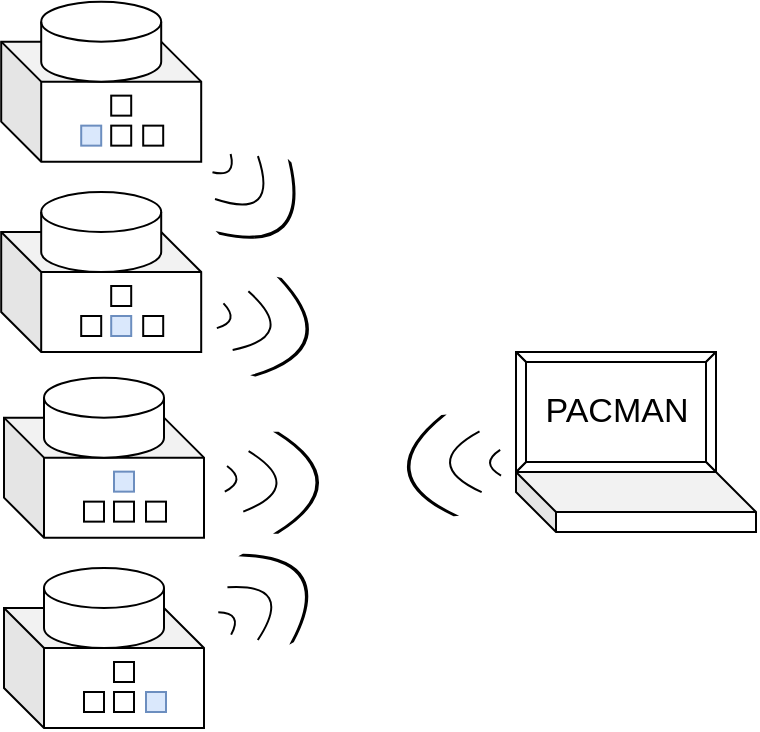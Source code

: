 <mxfile version="15.8.2" type="device"><diagram id="dCj72oh2Ok47-ttxGRRw" name="Page-1"><mxGraphModel dx="1422" dy="762" grid="1" gridSize="10" guides="1" tooltips="1" connect="1" arrows="1" fold="1" page="1" pageScale="1" pageWidth="827" pageHeight="1169" math="0" shadow="0"><root><mxCell id="0"/><mxCell id="1" parent="0"/><mxCell id="QYqxomDjt6s1uaEmVDq8-1" value="" style="shape=cube;whiteSpace=wrap;html=1;boundedLbl=1;backgroundOutline=1;darkOpacity=0.05;darkOpacity2=0.1;size=20;" vertex="1" parent="1"><mxGeometry x="150" y="360" width="100" height="60" as="geometry"/></mxCell><mxCell id="QYqxomDjt6s1uaEmVDq8-3" value="" style="shape=cylinder3;whiteSpace=wrap;html=1;boundedLbl=1;backgroundOutline=1;size=10;" vertex="1" parent="1"><mxGeometry x="170" y="340" width="60" height="40" as="geometry"/></mxCell><mxCell id="QYqxomDjt6s1uaEmVDq8-8" value="" style="rounded=0;whiteSpace=wrap;html=1;" vertex="1" parent="1"><mxGeometry x="190" y="402" width="10" height="10" as="geometry"/></mxCell><mxCell id="QYqxomDjt6s1uaEmVDq8-9" value="" style="rounded=0;whiteSpace=wrap;html=1;" vertex="1" parent="1"><mxGeometry x="205" y="402" width="10" height="10" as="geometry"/></mxCell><mxCell id="QYqxomDjt6s1uaEmVDq8-10" value="" style="rounded=0;whiteSpace=wrap;html=1;fillColor=#dae8fc;strokeColor=#6c8ebf;" vertex="1" parent="1"><mxGeometry x="221" y="402" width="10" height="10" as="geometry"/></mxCell><mxCell id="QYqxomDjt6s1uaEmVDq8-11" value="" style="rounded=0;whiteSpace=wrap;html=1;" vertex="1" parent="1"><mxGeometry x="205" y="387" width="10" height="10" as="geometry"/></mxCell><mxCell id="QYqxomDjt6s1uaEmVDq8-12" value="" style="shape=dataStorage;whiteSpace=wrap;html=1;fixedSize=1;rotation=-210;" vertex="1" parent="1"><mxGeometry x="260" y="360" width="5.29" height="12.86" as="geometry"/></mxCell><mxCell id="QYqxomDjt6s1uaEmVDq8-13" value="" style="shape=dataStorage;whiteSpace=wrap;html=1;fixedSize=1;rotation=-210;" vertex="1" parent="1"><mxGeometry x="268.29" y="343.82" width="15.29" height="30.36" as="geometry"/></mxCell><mxCell id="QYqxomDjt6s1uaEmVDq8-14" value="" style="shape=dataStorage;whiteSpace=wrap;html=1;fixedSize=1;rotation=-210;" vertex="1" parent="1"><mxGeometry x="280" y="325.18" width="20.78" height="50" as="geometry"/></mxCell><mxCell id="QYqxomDjt6s1uaEmVDq8-26" value="&lt;font style=&quot;font-size: 17px&quot;&gt;PACMAN&lt;/font&gt;" style="labelPosition=center;verticalLabelPosition=middle;align=center;html=1;shape=mxgraph.basic.button;dx=5;" vertex="1" parent="1"><mxGeometry x="406" y="232" width="100" height="60" as="geometry"/></mxCell><mxCell id="QYqxomDjt6s1uaEmVDq8-27" value="" style="shape=cube;whiteSpace=wrap;html=1;boundedLbl=1;backgroundOutline=1;darkOpacity=0.05;darkOpacity2=0.1;size=20;" vertex="1" parent="1"><mxGeometry x="406" y="292" width="120" height="30" as="geometry"/></mxCell><mxCell id="QYqxomDjt6s1uaEmVDq8-28" value="" style="shape=cube;whiteSpace=wrap;html=1;boundedLbl=1;backgroundOutline=1;darkOpacity=0.05;darkOpacity2=0.1;size=20;" vertex="1" parent="1"><mxGeometry x="150" y="264.82" width="100" height="60" as="geometry"/></mxCell><mxCell id="QYqxomDjt6s1uaEmVDq8-29" value="" style="shape=cylinder3;whiteSpace=wrap;html=1;boundedLbl=1;backgroundOutline=1;size=10;" vertex="1" parent="1"><mxGeometry x="170" y="244.82" width="60" height="40" as="geometry"/></mxCell><mxCell id="QYqxomDjt6s1uaEmVDq8-30" value="" style="rounded=0;whiteSpace=wrap;html=1;" vertex="1" parent="1"><mxGeometry x="190" y="306.82" width="10" height="10" as="geometry"/></mxCell><mxCell id="QYqxomDjt6s1uaEmVDq8-31" value="" style="rounded=0;whiteSpace=wrap;html=1;" vertex="1" parent="1"><mxGeometry x="205" y="306.82" width="10" height="10" as="geometry"/></mxCell><mxCell id="QYqxomDjt6s1uaEmVDq8-32" value="" style="rounded=0;whiteSpace=wrap;html=1;" vertex="1" parent="1"><mxGeometry x="221" y="306.82" width="10" height="10" as="geometry"/></mxCell><mxCell id="QYqxomDjt6s1uaEmVDq8-33" value="" style="rounded=0;whiteSpace=wrap;html=1;fillColor=#dae8fc;strokeColor=#6c8ebf;" vertex="1" parent="1"><mxGeometry x="205" y="291.82" width="10" height="10" as="geometry"/></mxCell><mxCell id="QYqxomDjt6s1uaEmVDq8-37" value="" style="group;rotation=40;" vertex="1" connectable="0" parent="1"><mxGeometry x="263.019" y="268.304" width="54.749" height="57.42" as="geometry"/></mxCell><mxCell id="QYqxomDjt6s1uaEmVDq8-58" value="" style="group;rotation=-5;" vertex="1" connectable="0" parent="QYqxomDjt6s1uaEmVDq8-37"><mxGeometry x="-3.076" y="4.88" width="49.043" height="52.54" as="geometry"/></mxCell><mxCell id="QYqxomDjt6s1uaEmVDq8-34" value="" style="shape=dataStorage;whiteSpace=wrap;html=1;fixedSize=1;rotation=-175;" vertex="1" parent="QYqxomDjt6s1uaEmVDq8-58"><mxGeometry x="1" y="16" width="5.29" height="12.86" as="geometry"/></mxCell><mxCell id="QYqxomDjt6s1uaEmVDq8-35" value="" style="shape=dataStorage;whiteSpace=wrap;html=1;fixedSize=1;rotation=-175;" vertex="1" parent="QYqxomDjt6s1uaEmVDq8-58"><mxGeometry x="11" y="9" width="15.29" height="30.36" as="geometry"/></mxCell><mxCell id="QYqxomDjt6s1uaEmVDq8-59" value="" style="shape=dataStorage;whiteSpace=wrap;html=1;fixedSize=1;rotation=-180;" vertex="1" parent="QYqxomDjt6s1uaEmVDq8-58"><mxGeometry x="26.287" y="-0.825" width="20.78" height="50" as="geometry"/></mxCell><mxCell id="QYqxomDjt6s1uaEmVDq8-38" value="" style="shape=cube;whiteSpace=wrap;html=1;boundedLbl=1;backgroundOutline=1;darkOpacity=0.05;darkOpacity2=0.1;size=20;" vertex="1" parent="1"><mxGeometry x="148.6" y="172" width="100" height="60" as="geometry"/></mxCell><mxCell id="QYqxomDjt6s1uaEmVDq8-39" value="" style="shape=cylinder3;whiteSpace=wrap;html=1;boundedLbl=1;backgroundOutline=1;size=10;" vertex="1" parent="1"><mxGeometry x="168.6" y="152" width="60" height="40" as="geometry"/></mxCell><mxCell id="QYqxomDjt6s1uaEmVDq8-40" value="" style="rounded=0;whiteSpace=wrap;html=1;" vertex="1" parent="1"><mxGeometry x="188.6" y="214" width="10" height="10" as="geometry"/></mxCell><mxCell id="QYqxomDjt6s1uaEmVDq8-41" value="" style="rounded=0;whiteSpace=wrap;html=1;fillColor=#dae8fc;strokeColor=#6c8ebf;" vertex="1" parent="1"><mxGeometry x="203.6" y="214" width="10" height="10" as="geometry"/></mxCell><mxCell id="QYqxomDjt6s1uaEmVDq8-42" value="" style="rounded=0;whiteSpace=wrap;html=1;" vertex="1" parent="1"><mxGeometry x="219.6" y="214" width="10" height="10" as="geometry"/></mxCell><mxCell id="QYqxomDjt6s1uaEmVDq8-43" value="" style="rounded=0;whiteSpace=wrap;html=1;" vertex="1" parent="1"><mxGeometry x="203.6" y="199" width="10" height="10" as="geometry"/></mxCell><mxCell id="QYqxomDjt6s1uaEmVDq8-47" value="" style="shape=cube;whiteSpace=wrap;html=1;boundedLbl=1;backgroundOutline=1;darkOpacity=0.05;darkOpacity2=0.1;size=20;" vertex="1" parent="1"><mxGeometry x="148.6" y="76.82" width="100" height="60" as="geometry"/></mxCell><mxCell id="QYqxomDjt6s1uaEmVDq8-48" value="" style="shape=cylinder3;whiteSpace=wrap;html=1;boundedLbl=1;backgroundOutline=1;size=10;" vertex="1" parent="1"><mxGeometry x="168.6" y="56.82" width="60" height="40" as="geometry"/></mxCell><mxCell id="QYqxomDjt6s1uaEmVDq8-49" value="" style="rounded=0;whiteSpace=wrap;html=1;fillColor=#dae8fc;strokeColor=#6c8ebf;" vertex="1" parent="1"><mxGeometry x="188.6" y="118.82" width="10" height="10" as="geometry"/></mxCell><mxCell id="QYqxomDjt6s1uaEmVDq8-50" value="" style="rounded=0;whiteSpace=wrap;html=1;" vertex="1" parent="1"><mxGeometry x="203.6" y="118.82" width="10" height="10" as="geometry"/></mxCell><mxCell id="QYqxomDjt6s1uaEmVDq8-51" value="" style="rounded=0;whiteSpace=wrap;html=1;" vertex="1" parent="1"><mxGeometry x="219.6" y="118.82" width="10" height="10" as="geometry"/></mxCell><mxCell id="QYqxomDjt6s1uaEmVDq8-52" value="" style="rounded=0;whiteSpace=wrap;html=1;" vertex="1" parent="1"><mxGeometry x="203.6" y="103.82" width="10" height="10" as="geometry"/></mxCell><mxCell id="QYqxomDjt6s1uaEmVDq8-56" value="" style="group;rotation=35;" vertex="1" connectable="0" parent="1"><mxGeometry x="250.003" y="130.0" width="49.04" height="52.849" as="geometry"/></mxCell><mxCell id="QYqxomDjt6s1uaEmVDq8-53" value="" style="shape=dataStorage;whiteSpace=wrap;html=1;fixedSize=1;rotation=-135;" vertex="1" parent="QYqxomDjt6s1uaEmVDq8-56"><mxGeometry x="8" y="3" width="5.29" height="12.86" as="geometry"/></mxCell><mxCell id="QYqxomDjt6s1uaEmVDq8-54" value="" style="shape=dataStorage;whiteSpace=wrap;html=1;fixedSize=1;rotation=-135;" vertex="1" parent="QYqxomDjt6s1uaEmVDq8-56"><mxGeometry x="14" y="5" width="15.29" height="30.36" as="geometry"/></mxCell><mxCell id="QYqxomDjt6s1uaEmVDq8-55" value="" style="shape=dataStorage;whiteSpace=wrap;html=1;fixedSize=1;rotation=-135;" vertex="1" parent="QYqxomDjt6s1uaEmVDq8-56"><mxGeometry x="22" y="7" width="20.78" height="50" as="geometry"/></mxCell><mxCell id="QYqxomDjt6s1uaEmVDq8-57" value="" style="group;rotation=45;" vertex="1" connectable="0" parent="1"><mxGeometry x="259.999" y="191.124" width="54.749" height="53.691" as="geometry"/></mxCell><mxCell id="QYqxomDjt6s1uaEmVDq8-44" value="" style="shape=dataStorage;whiteSpace=wrap;html=1;fixedSize=1;rotation=-165;" vertex="1" parent="QYqxomDjt6s1uaEmVDq8-57"><mxGeometry x="-2" y="17" width="5.29" height="12.86" as="geometry"/></mxCell><mxCell id="QYqxomDjt6s1uaEmVDq8-45" value="" style="shape=dataStorage;whiteSpace=wrap;html=1;fixedSize=1;rotation=-165;" vertex="1" parent="QYqxomDjt6s1uaEmVDq8-57"><mxGeometry x="8" y="12" width="15.29" height="30.36" as="geometry"/></mxCell><mxCell id="QYqxomDjt6s1uaEmVDq8-46" value="" style="shape=dataStorage;whiteSpace=wrap;html=1;fixedSize=1;rotation=-165;" vertex="1" parent="QYqxomDjt6s1uaEmVDq8-57"><mxGeometry x="21" y="6" width="20.78" height="50" as="geometry"/></mxCell><mxCell id="QYqxomDjt6s1uaEmVDq8-61" value="" style="group;rotation=-192;" vertex="1" connectable="0" parent="1"><mxGeometry x="350.003" y="260.005" width="49.043" height="52.54" as="geometry"/></mxCell><mxCell id="QYqxomDjt6s1uaEmVDq8-62" value="" style="shape=dataStorage;whiteSpace=wrap;html=1;fixedSize=1;rotation=-362;" vertex="1" parent="QYqxomDjt6s1uaEmVDq8-61"><mxGeometry x="43" y="21" width="5.29" height="12.86" as="geometry"/></mxCell><mxCell id="QYqxomDjt6s1uaEmVDq8-63" value="" style="shape=dataStorage;whiteSpace=wrap;html=1;fixedSize=1;rotation=-362;" vertex="1" parent="QYqxomDjt6s1uaEmVDq8-61"><mxGeometry x="23" y="12" width="15.29" height="30.36" as="geometry"/></mxCell><mxCell id="QYqxomDjt6s1uaEmVDq8-64" value="" style="shape=dataStorage;whiteSpace=wrap;html=1;fixedSize=1;rotation=-367;" vertex="1" parent="QYqxomDjt6s1uaEmVDq8-61"><mxGeometry x="2" y="5" width="20.78" height="50" as="geometry"/></mxCell></root></mxGraphModel></diagram></mxfile>